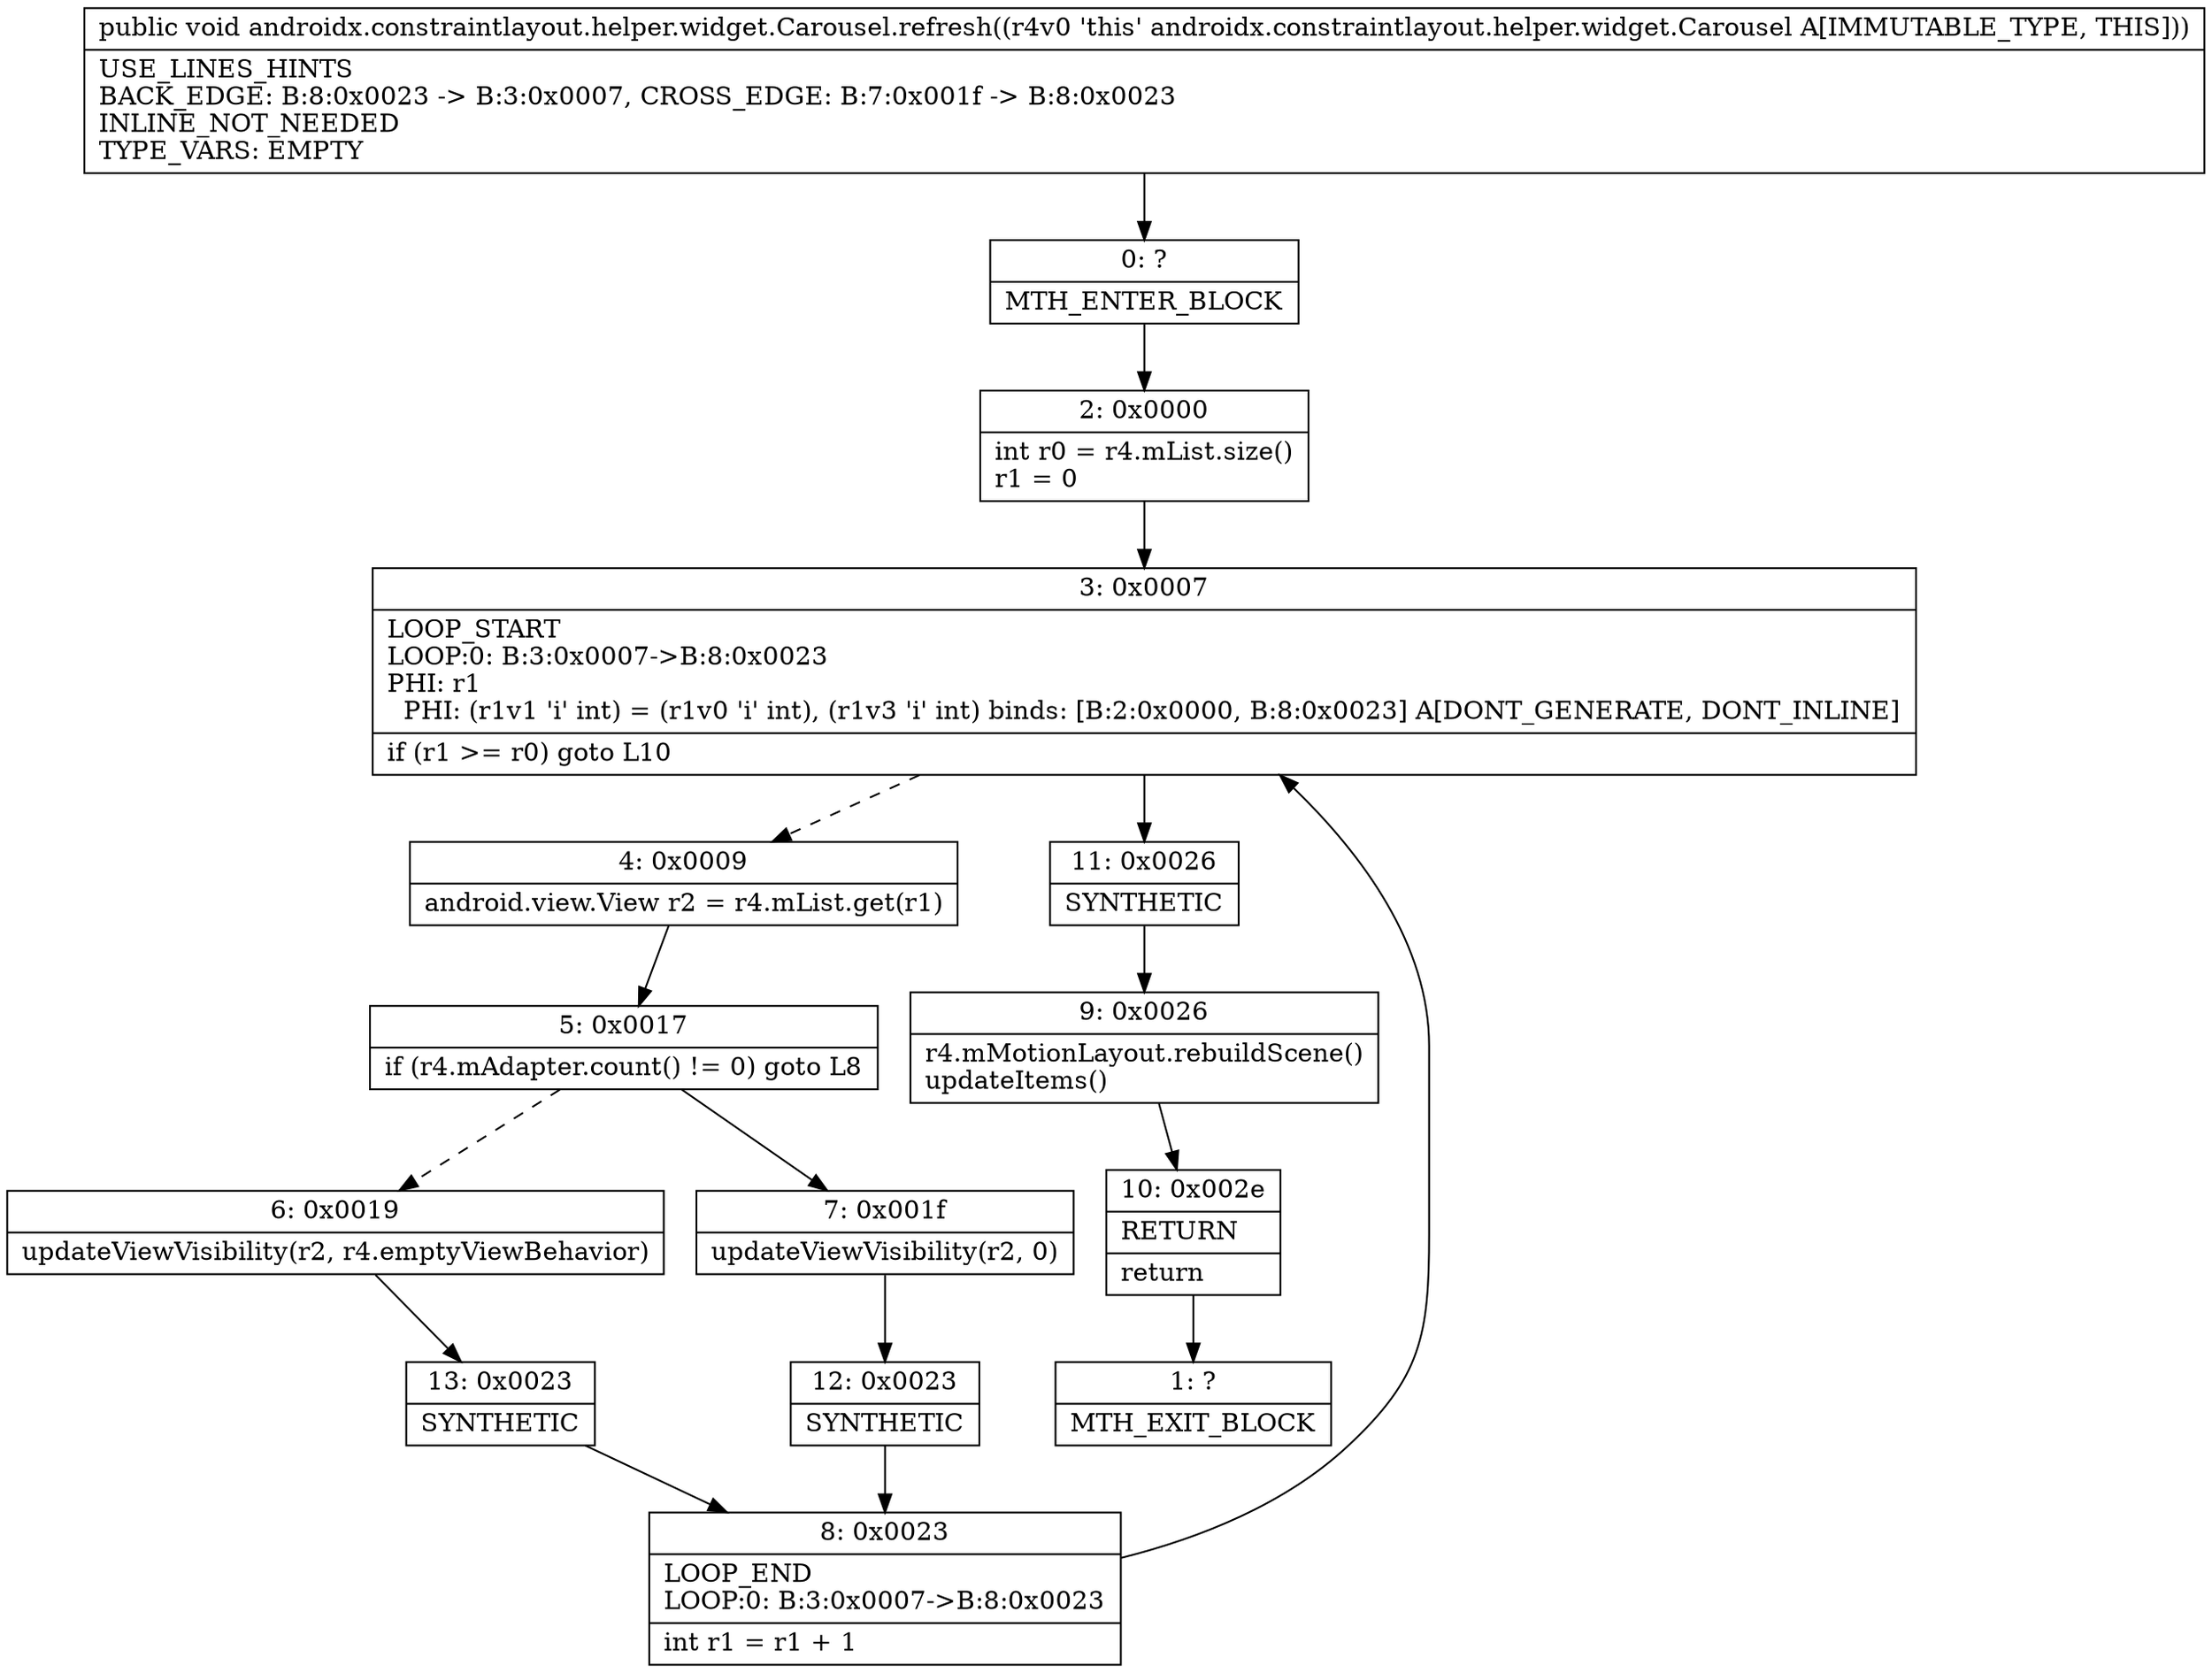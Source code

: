 digraph "CFG forandroidx.constraintlayout.helper.widget.Carousel.refresh()V" {
Node_0 [shape=record,label="{0\:\ ?|MTH_ENTER_BLOCK\l}"];
Node_2 [shape=record,label="{2\:\ 0x0000|int r0 = r4.mList.size()\lr1 = 0\l}"];
Node_3 [shape=record,label="{3\:\ 0x0007|LOOP_START\lLOOP:0: B:3:0x0007\-\>B:8:0x0023\lPHI: r1 \l  PHI: (r1v1 'i' int) = (r1v0 'i' int), (r1v3 'i' int) binds: [B:2:0x0000, B:8:0x0023] A[DONT_GENERATE, DONT_INLINE]\l|if (r1 \>= r0) goto L10\l}"];
Node_4 [shape=record,label="{4\:\ 0x0009|android.view.View r2 = r4.mList.get(r1)\l}"];
Node_5 [shape=record,label="{5\:\ 0x0017|if (r4.mAdapter.count() != 0) goto L8\l}"];
Node_6 [shape=record,label="{6\:\ 0x0019|updateViewVisibility(r2, r4.emptyViewBehavior)\l}"];
Node_13 [shape=record,label="{13\:\ 0x0023|SYNTHETIC\l}"];
Node_8 [shape=record,label="{8\:\ 0x0023|LOOP_END\lLOOP:0: B:3:0x0007\-\>B:8:0x0023\l|int r1 = r1 + 1\l}"];
Node_7 [shape=record,label="{7\:\ 0x001f|updateViewVisibility(r2, 0)\l}"];
Node_12 [shape=record,label="{12\:\ 0x0023|SYNTHETIC\l}"];
Node_11 [shape=record,label="{11\:\ 0x0026|SYNTHETIC\l}"];
Node_9 [shape=record,label="{9\:\ 0x0026|r4.mMotionLayout.rebuildScene()\lupdateItems()\l}"];
Node_10 [shape=record,label="{10\:\ 0x002e|RETURN\l|return\l}"];
Node_1 [shape=record,label="{1\:\ ?|MTH_EXIT_BLOCK\l}"];
MethodNode[shape=record,label="{public void androidx.constraintlayout.helper.widget.Carousel.refresh((r4v0 'this' androidx.constraintlayout.helper.widget.Carousel A[IMMUTABLE_TYPE, THIS]))  | USE_LINES_HINTS\lBACK_EDGE: B:8:0x0023 \-\> B:3:0x0007, CROSS_EDGE: B:7:0x001f \-\> B:8:0x0023\lINLINE_NOT_NEEDED\lTYPE_VARS: EMPTY\l}"];
MethodNode -> Node_0;Node_0 -> Node_2;
Node_2 -> Node_3;
Node_3 -> Node_4[style=dashed];
Node_3 -> Node_11;
Node_4 -> Node_5;
Node_5 -> Node_6[style=dashed];
Node_5 -> Node_7;
Node_6 -> Node_13;
Node_13 -> Node_8;
Node_8 -> Node_3;
Node_7 -> Node_12;
Node_12 -> Node_8;
Node_11 -> Node_9;
Node_9 -> Node_10;
Node_10 -> Node_1;
}

